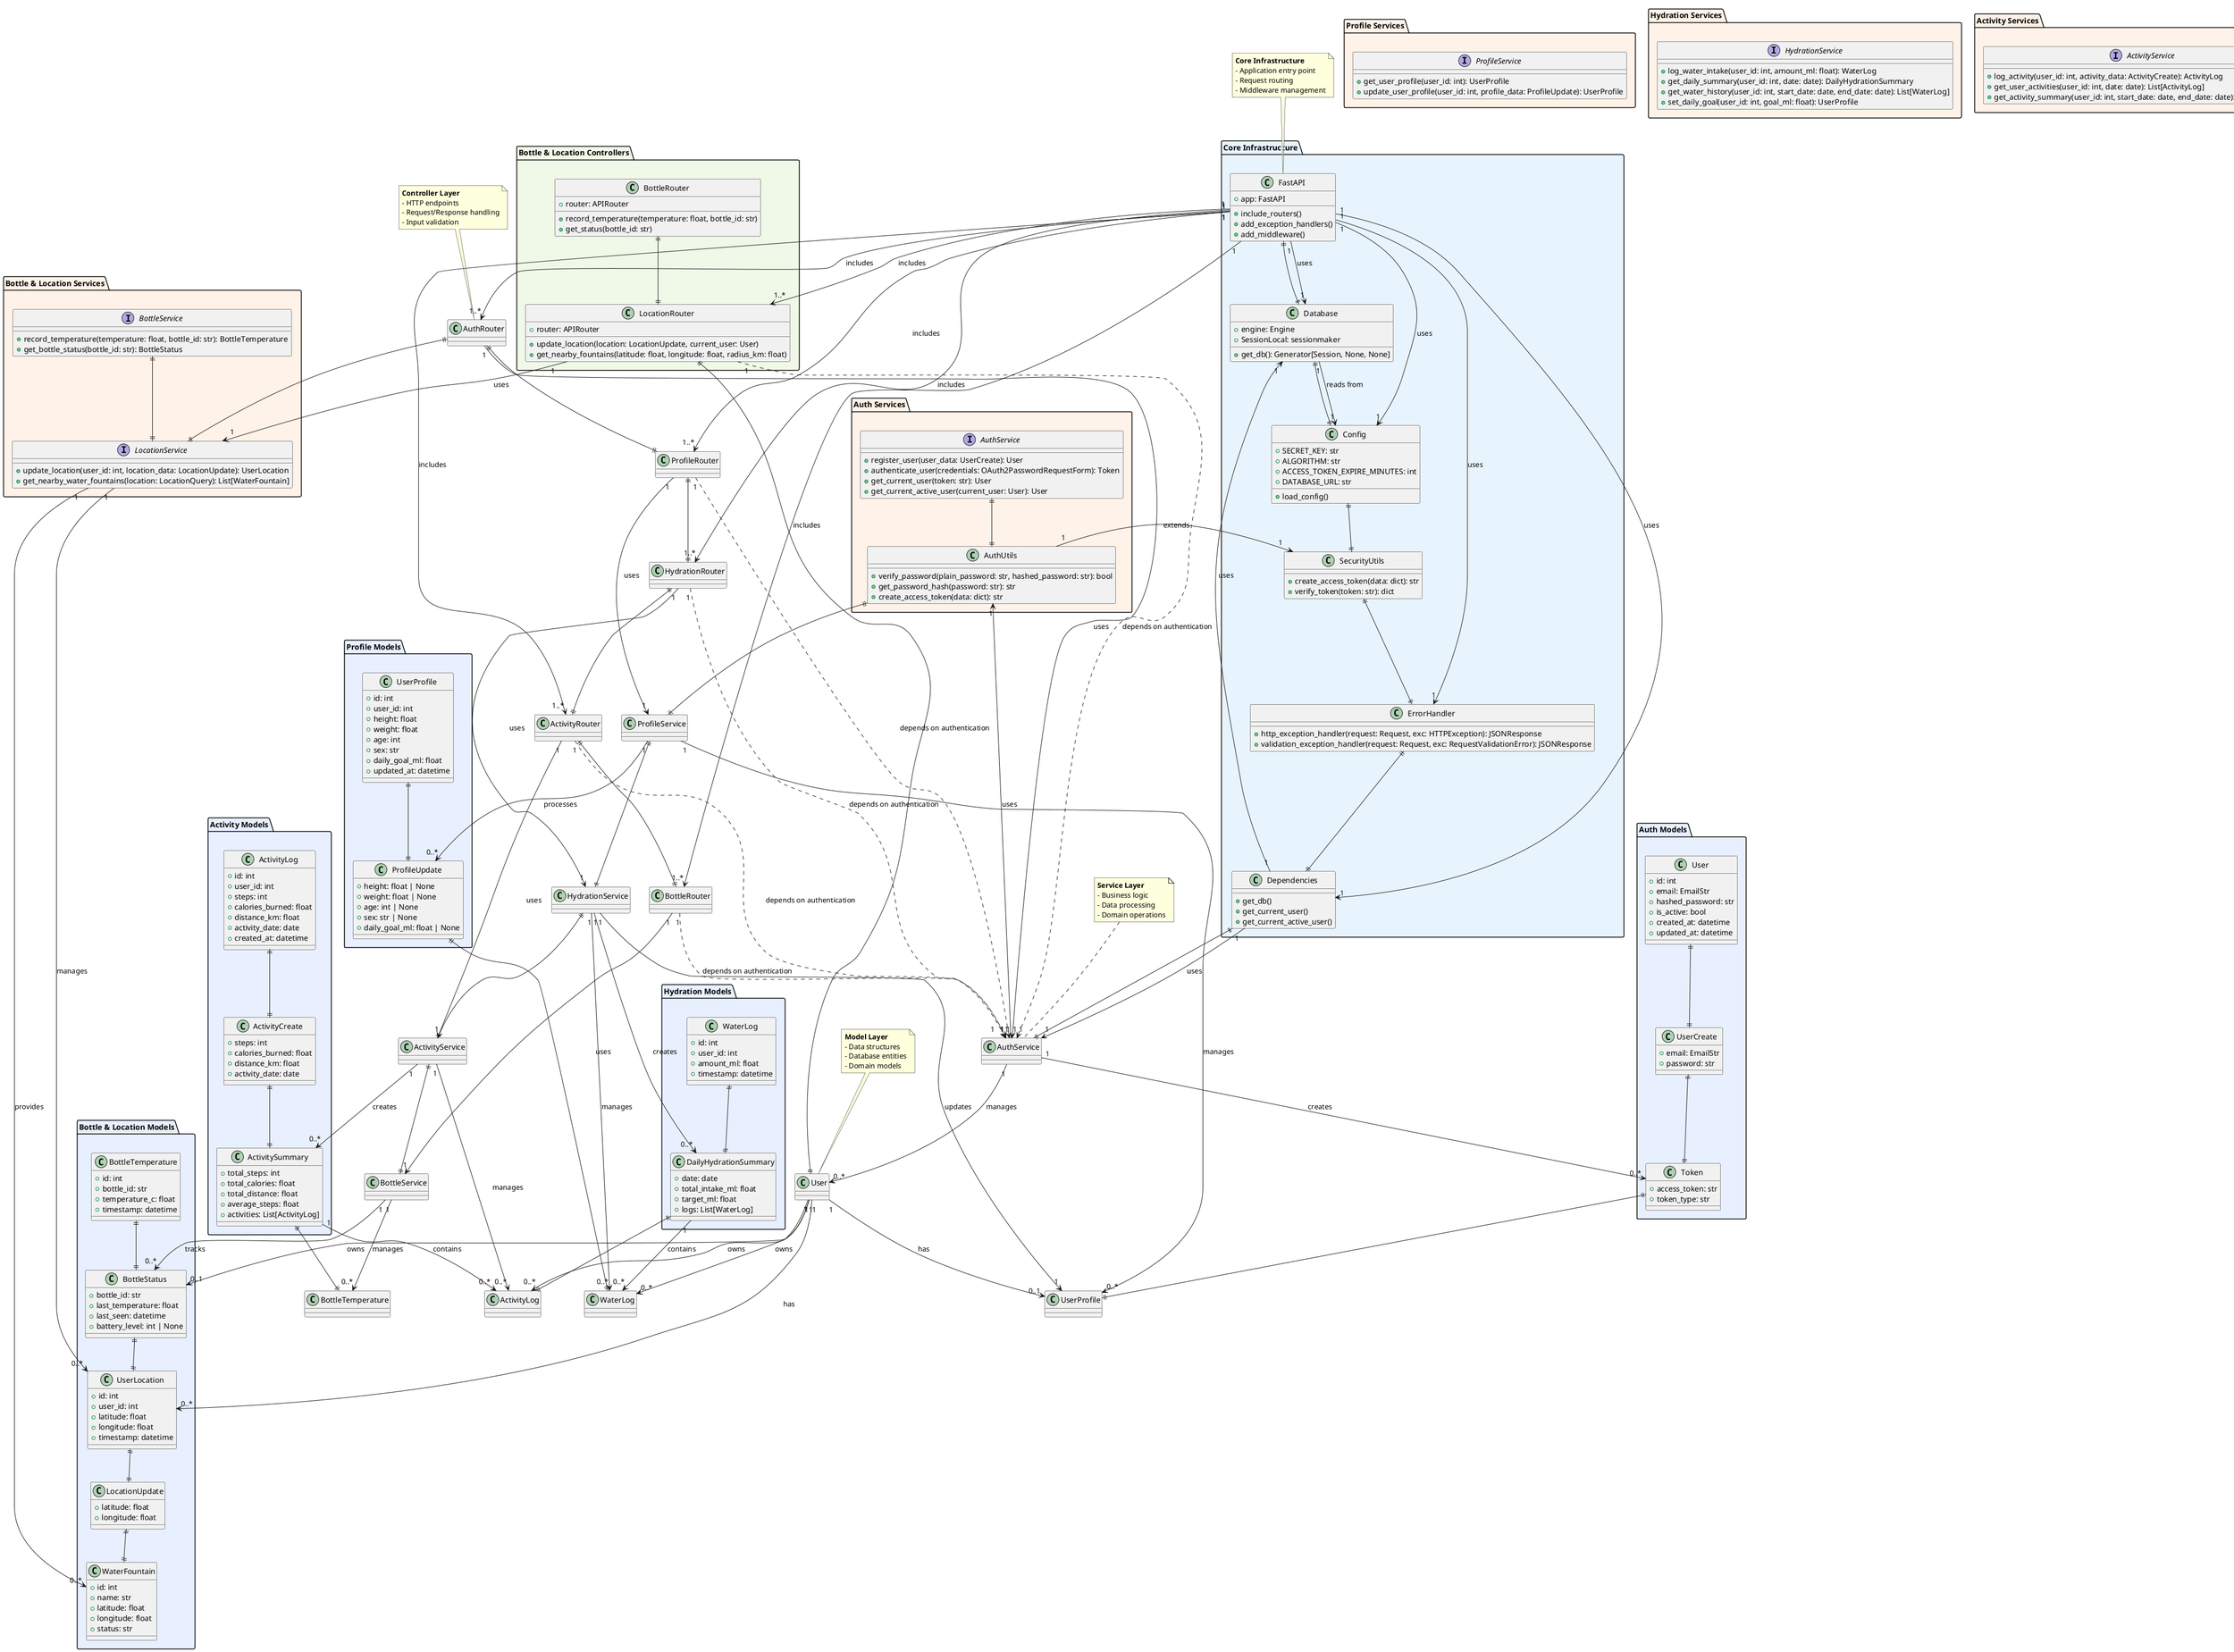 @startuml CompleteBackend

!define INFRA_COLOR #E8F4FD
!define SERVICE_COLOR #FFF2E8
!define CONTROLLER_COLOR #F0F8E8
!define MODEL_COLOR #E8F0FF

' Force vertical layout
top to bottom direction

' ==================== CORE INFRASTRUCTURE LAYER ====================
package "Core Infrastructure" INFRA_COLOR {
  
  class FastAPI {
    + app: FastAPI
    + include_routers()
    + add_exception_handlers()
    + add_middleware()
  }
  
  FastAPI ||--|| Database
  
  class Database {
    + engine: Engine
    + SessionLocal: sessionmaker
    + get_db(): Generator[Session, None, None]
  }
  
  Database ||--|| Config
  
  class Config {
    + SECRET_KEY: str
    + ALGORITHM: str
    + ACCESS_TOKEN_EXPIRE_MINUTES: int
    + DATABASE_URL: str
    + load_config()
  }
  
  Config ||--|| SecurityUtils
  
  class SecurityUtils {
    + create_access_token(data: dict): str
    + verify_token(token: str): dict
  }
  
  SecurityUtils ||--|| ErrorHandler
  
  class ErrorHandler {
    + http_exception_handler(request: Request, exc: HTTPException): JSONResponse
    + validation_exception_handler(request: Request, exc: RequestValidationError): JSONResponse
  }
  
  ErrorHandler ||--|| Dependencies
  
  class Dependencies {
    + get_db()
    + get_current_user()
    + get_current_active_user()
  }
}

Dependencies ||--|| AuthService

' ==================== AUTH SERVICE LAYER ====================
package "Auth Services" SERVICE_COLOR {
  
  interface AuthService {
    + register_user(user_data: UserCreate): User
    + authenticate_user(credentials: OAuth2PasswordRequestForm): Token
    + get_current_user(token: str): User
    + get_current_active_user(current_user: User): User
  }
  
  AuthService ||--|| AuthUtils
  
  class AuthUtils {
    + verify_password(plain_password: str, hashed_password: str): bool
    + get_password_hash(password: str): str
    + create_access_token(data: dict): str
  }
}

AuthUtils ||--|| ProfileService

' ==================== PROFILE SERVICE LAYER ====================
package "Profile Services" SERVICE_COLOR {
  
  interface ProfileService {
    + get_user_profile(user_id: int): UserProfile
    + update_user_profile(user_id: int, profile_data: ProfileUpdate): UserProfile
  }
}

ProfileService ||--|| HydrationService

' ==================== HYDRATION SERVICE LAYER ====================
package "Hydration Services" SERVICE_COLOR {
  
  interface HydrationService {
    + log_water_intake(user_id: int, amount_ml: float): WaterLog
    + get_daily_summary(user_id: int, date: date): DailyHydrationSummary
    + get_water_history(user_id: int, start_date: date, end_date: date): List[WaterLog]
    + set_daily_goal(user_id: int, goal_ml: float): UserProfile
  }
}

HydrationService ||--|| ActivityService

' ==================== ACTIVITY SERVICE LAYER ====================
package "Activity Services" SERVICE_COLOR {
  
  interface ActivityService {
    + log_activity(user_id: int, activity_data: ActivityCreate): ActivityLog
    + get_user_activities(user_id: int, date: date): List[ActivityLog]
    + get_activity_summary(user_id: int, start_date: date, end_date: date): ActivitySummary
  }
}

ActivityService ||--|| BottleService

' ==================== BOTTLE & LOCATION SERVICE LAYER ====================
package "Bottle & Location Services" SERVICE_COLOR {
  
  interface BottleService {
    + record_temperature(temperature: float, bottle_id: str): BottleTemperature
    + get_bottle_status(bottle_id: str): BottleStatus
  }
  
  BottleService ||--|| LocationService
  
  interface LocationService {
    + update_location(user_id: int, location_data: LocationUpdate): UserLocation
    + get_nearby_water_fountains(location: LocationQuery): List[WaterFountain]
  }
}

LocationService ||--|| AuthRouter

' ==================== AUTH CONTROLLER LAYER ====================
package "Auth Controllers" CONTROLLER_COLOR {
  
  class AuthRouter {
    + router: APIRouter
    + login(form_data: OAuth2PasswordRequestForm)
    + read_users_me(current_user: User)
    + create_user(user: UserCreate)
  }
}

AuthRouter ||--|| ProfileRouter

' ==================== PROFILE CONTROLLER LAYER ====================
package "Profile Controllers" CONTROLLER_COLOR {
  
  class ProfileRouter {
    + router: APIRouter
    + get_profile(current_user: User)
    + update_profile(profile_data: ProfileUpdate, current_user: User)
  }
}

ProfileRouter ||--|| HydrationRouter

' ==================== HYDRATION CONTROLLER LAYER ====================
package "Hydration Controllers" CONTROLLER_COLOR {
  
  class HydrationRouter {
    + router: APIRouter
    + log_water(amount: float, current_user: User)
    + get_daily_summary(date: date | None, current_user: User)
    + get_history(start_date: date, end_date: date, current_user: User)
    + set_goal(goal_ml: float, current_user: User)
  }
}

HydrationRouter ||--|| ActivityRouter

' ==================== ACTIVITY CONTROLLER LAYER ====================
package "Activity Controllers" CONTROLLER_COLOR {
  
  class ActivityRouter {
    + router: APIRouter
    + log_activity(activity: ActivityCreate, current_user: User)
    + get_activities(date: date | None, current_user: User)
    + get_summary(start_date: date, end_date: date, current_user: User)
  }
}

ActivityRouter ||--|| BottleRouter

' ==================== BOTTLE & LOCATION CONTROLLER LAYER ====================
package "Bottle & Location Controllers" CONTROLLER_COLOR {
  
  class BottleRouter {
    + router: APIRouter
    + record_temperature(temperature: float, bottle_id: str)
    + get_status(bottle_id: str)
  }
  
  BottleRouter ||--|| LocationRouter
  
  class LocationRouter {
    + router: APIRouter
    + update_location(location: LocationUpdate, current_user: User)
    + get_nearby_fountains(latitude: float, longitude: float, radius_km: float)
  }
}

LocationRouter ||--|| User

' ==================== AUTH MODEL LAYER ====================
package "Auth Models" MODEL_COLOR {
  
  class User {
    + id: int
    + email: EmailStr
    + hashed_password: str
    + is_active: bool
    + created_at: datetime
    + updated_at: datetime
  }
  
  User ||--|| UserCreate
  
  class UserCreate {
    + email: EmailStr
    + password: str
  }
  
  UserCreate ||--|| Token
  
  class Token {
    + access_token: str
    + token_type: str
  }
}

Token ||--|| UserProfile

' ==================== PROFILE MODEL LAYER ====================
package "Profile Models" MODEL_COLOR {
  
  class UserProfile {
    + id: int
    + user_id: int
    + height: float
    + weight: float
    + age: int
    + sex: str
    + daily_goal_ml: float
    + updated_at: datetime
  }
  
  UserProfile ||--|| ProfileUpdate
  
  class ProfileUpdate {
    + height: float | None
    + weight: float | None
    + age: int | None
    + sex: str | None
    + daily_goal_ml: float | None
  }
}

ProfileUpdate ||--|| WaterLog

' ==================== HYDRATION MODEL LAYER ====================
package "Hydration Models" MODEL_COLOR {
  
  class WaterLog {
    + id: int
    + user_id: int
    + amount_ml: float
    + timestamp: datetime
  }
  
  WaterLog ||--|| DailyHydrationSummary
  
  class DailyHydrationSummary {
    + date: date
    + total_intake_ml: float
    + target_ml: float
    + logs: List[WaterLog]
  }
}

DailyHydrationSummary ||--|| ActivityLog

' ==================== ACTIVITY MODEL LAYER ====================
package "Activity Models" MODEL_COLOR {
  
  class ActivityLog {
    + id: int
    + user_id: int
    + steps: int
    + calories_burned: float
    + distance_km: float
    + activity_date: date
    + created_at: datetime
  }
  
  ActivityLog ||--|| ActivityCreate
  
  class ActivityCreate {
    + steps: int
    + calories_burned: float
    + distance_km: float
    + activity_date: date
  }
  
  ActivityCreate ||--|| ActivitySummary
  
  class ActivitySummary {
    + total_steps: int
    + total_calories: float
    + total_distance: float
    + average_steps: float
    + activities: List[ActivityLog]
  }
}

ActivitySummary ||--|| BottleTemperature

' ==================== BOTTLE & LOCATION MODEL LAYER ====================
package "Bottle & Location Models" MODEL_COLOR {
  
  class BottleTemperature {
    + id: int
    + bottle_id: str
    + temperature_c: float
    + timestamp: datetime
  }
  
  BottleTemperature ||--|| BottleStatus
  
  class BottleStatus {
    + bottle_id: str
    + last_temperature: float
    + last_seen: datetime
    + battery_level: int | None
  }
  
  BottleStatus ||--|| UserLocation
  
  class UserLocation {
    + id: int
    + user_id: int
    + latitude: float
    + longitude: float
    + timestamp: datetime
  }
  
  UserLocation ||--|| LocationUpdate
  
  class LocationUpdate {
    + latitude: float
    + longitude: float
  }
  
  LocationUpdate ||--|| WaterFountain
  
  class WaterFountain {
    + id: int
    + name: str
    + latitude: float
    + longitude: float
    + status: str
  }
}

' ==================== RELATIONSHIPS ====================

' Core Infrastructure Relationships
FastAPI "1" --> "1" Database : uses
FastAPI "1" --> "1" Config : uses
FastAPI "1" --> "1" ErrorHandler : uses
FastAPI "1" --> "1" Dependencies : uses
Database "1" --> "1" Config : reads from
Dependencies "1" --> "1" Database : uses
Dependencies "1" --> "1" AuthService : uses

' Controller to Service Relationships
AuthRouter "1" --> "1" AuthService : uses
ProfileRouter "1" --> "1" ProfileService : uses
HydrationRouter "1" --> "1" HydrationService : uses
ActivityRouter "1" --> "1" ActivityService : uses
BottleRouter "1" --> "1" BottleService : uses
LocationRouter "1" --> "1" LocationService : uses

' FastAPI to Controller Relationships
FastAPI "1" --> "1..*" AuthRouter : includes
FastAPI "1" --> "1..*" ProfileRouter : includes
FastAPI "1" --> "1..*" HydrationRouter : includes
FastAPI "1" --> "1..*" ActivityRouter : includes
FastAPI "1" --> "1..*" BottleRouter : includes
FastAPI "1" --> "1..*" LocationRouter : includes

' Service to Model Relationships
AuthService "1" --> "0..*" User : manages
AuthService "1" --> "0..*" Token : creates
AuthService "1" --> "1" AuthUtils : uses
AuthUtils "1" --> "1" SecurityUtils : extends
ProfileService "1" --> "0..*" UserProfile : manages
ProfileService "1" --> "0..*" ProfileUpdate : processes
HydrationService "1" --> "0..*" WaterLog : manages
HydrationService "1" --> "0..*" DailyHydrationSummary : creates
HydrationService "1" --> "1" UserProfile : updates
ActivityService "1" --> "0..*" ActivityLog : manages
ActivityService "1" --> "0..*" ActivitySummary : creates
BottleService "1" --> "0..*" BottleTemperature : manages
BottleService "1" --> "0..*" BottleStatus : tracks
LocationService "1" --> "0..*" UserLocation : manages
LocationService "1" --> "0..*" WaterFountain : provides

' User-Centric Relationships
User "1" --> "0..1" UserProfile : has
User "1" --> "0..*" WaterLog : owns
User "1" --> "0..*" ActivityLog : owns
User "1" --> "0..*" UserLocation : has
User "1" --> "0..1" BottleStatus : owns

' Aggregation Relationships
DailyHydrationSummary "1" --> "0..*" WaterLog : contains
ActivitySummary "1" --> "0..*" ActivityLog : contains

' Cross-Module Authentication
ProfileRouter "1" ..> "1" AuthService : depends on authentication
HydrationRouter "1" ..> "1" AuthService : depends on authentication
ActivityRouter "1" ..> "1" AuthService : depends on authentication
BottleRouter "1" ..> "1" AuthService : depends on authentication
LocationRouter "1" ..> "1" AuthService : depends on authentication

' Notes for Documentation
note top of FastAPI
  **Core Infrastructure**
  - Application entry point
  - Request routing
  - Middleware management
end note

note top of AuthService
  **Service Layer**
  - Business logic
  - Data processing
  - Domain operations
end note

note top of AuthRouter
  **Controller Layer**
  - HTTP endpoints
  - Request/Response handling
  - Input validation
end note

note top of User
  **Model Layer**
  - Data structures
  - Database entities
  - Domain models
end note

@enduml 